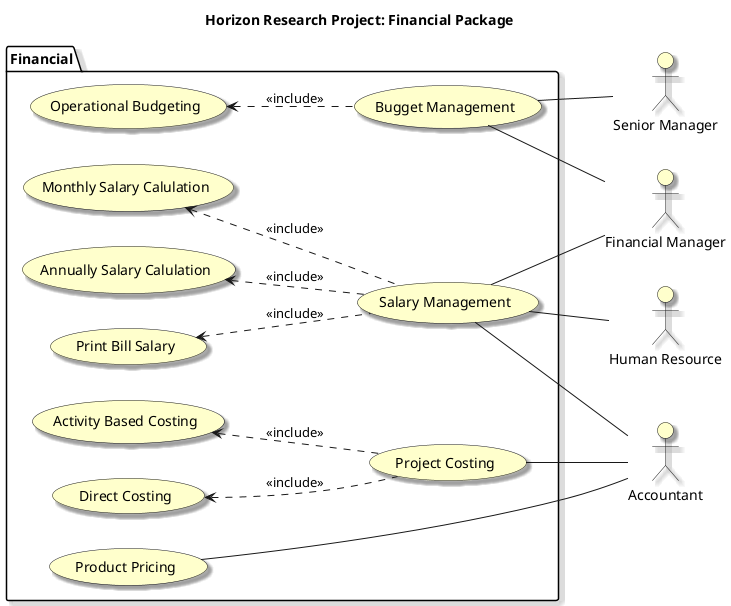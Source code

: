 @startuml
left to right direction

skinparam useCaseBackgroundColor #Business
skinparam actorBackgroundColor #Business
skinparam Shadowing True

title Horizon Research Project: Financial Package

:Financial Manager: as Fmanager
:Human Resource: as HR
:Accountant: as Accountant
:Senior Manager: as SeniorManager


package "Financial"{
    usecase "Project Costing" as costing
    usecase "Activity Based Costing" as abc
    usecase "Direct Costing" as directCosting
    usecase "Bugget Management" as bugget
    usecase "Operational Budgeting" as buggeting
    usecase "Product Pricing" as pricing
    usecase "Salary Management" as salaryManagement
    usecase "Monthly Salary Calulation" as monthlySalaryCalculation
    usecase "Annually Salary Calulation" as annuallySalaryCalculation
    usecase "Print Bill Salary" as printBillSalary
}

salaryManagement -- Accountant
salaryManagement -- Fmanager
salaryManagement -- HR
costing -- Accountant
pricing -- Accountant
bugget -- Fmanager
bugget -- SeniorManager

monthlySalaryCalculation <.. salaryManagement : <<include>>
annuallySalaryCalculation <.. salaryManagement : <<include>>
printBillSalary <.. salaryManagement : <<include>>
buggeting <.. bugget : <<include>>
directCosting <.. costing : <<include>>
abc <.. costing : <<include>>

@enduml